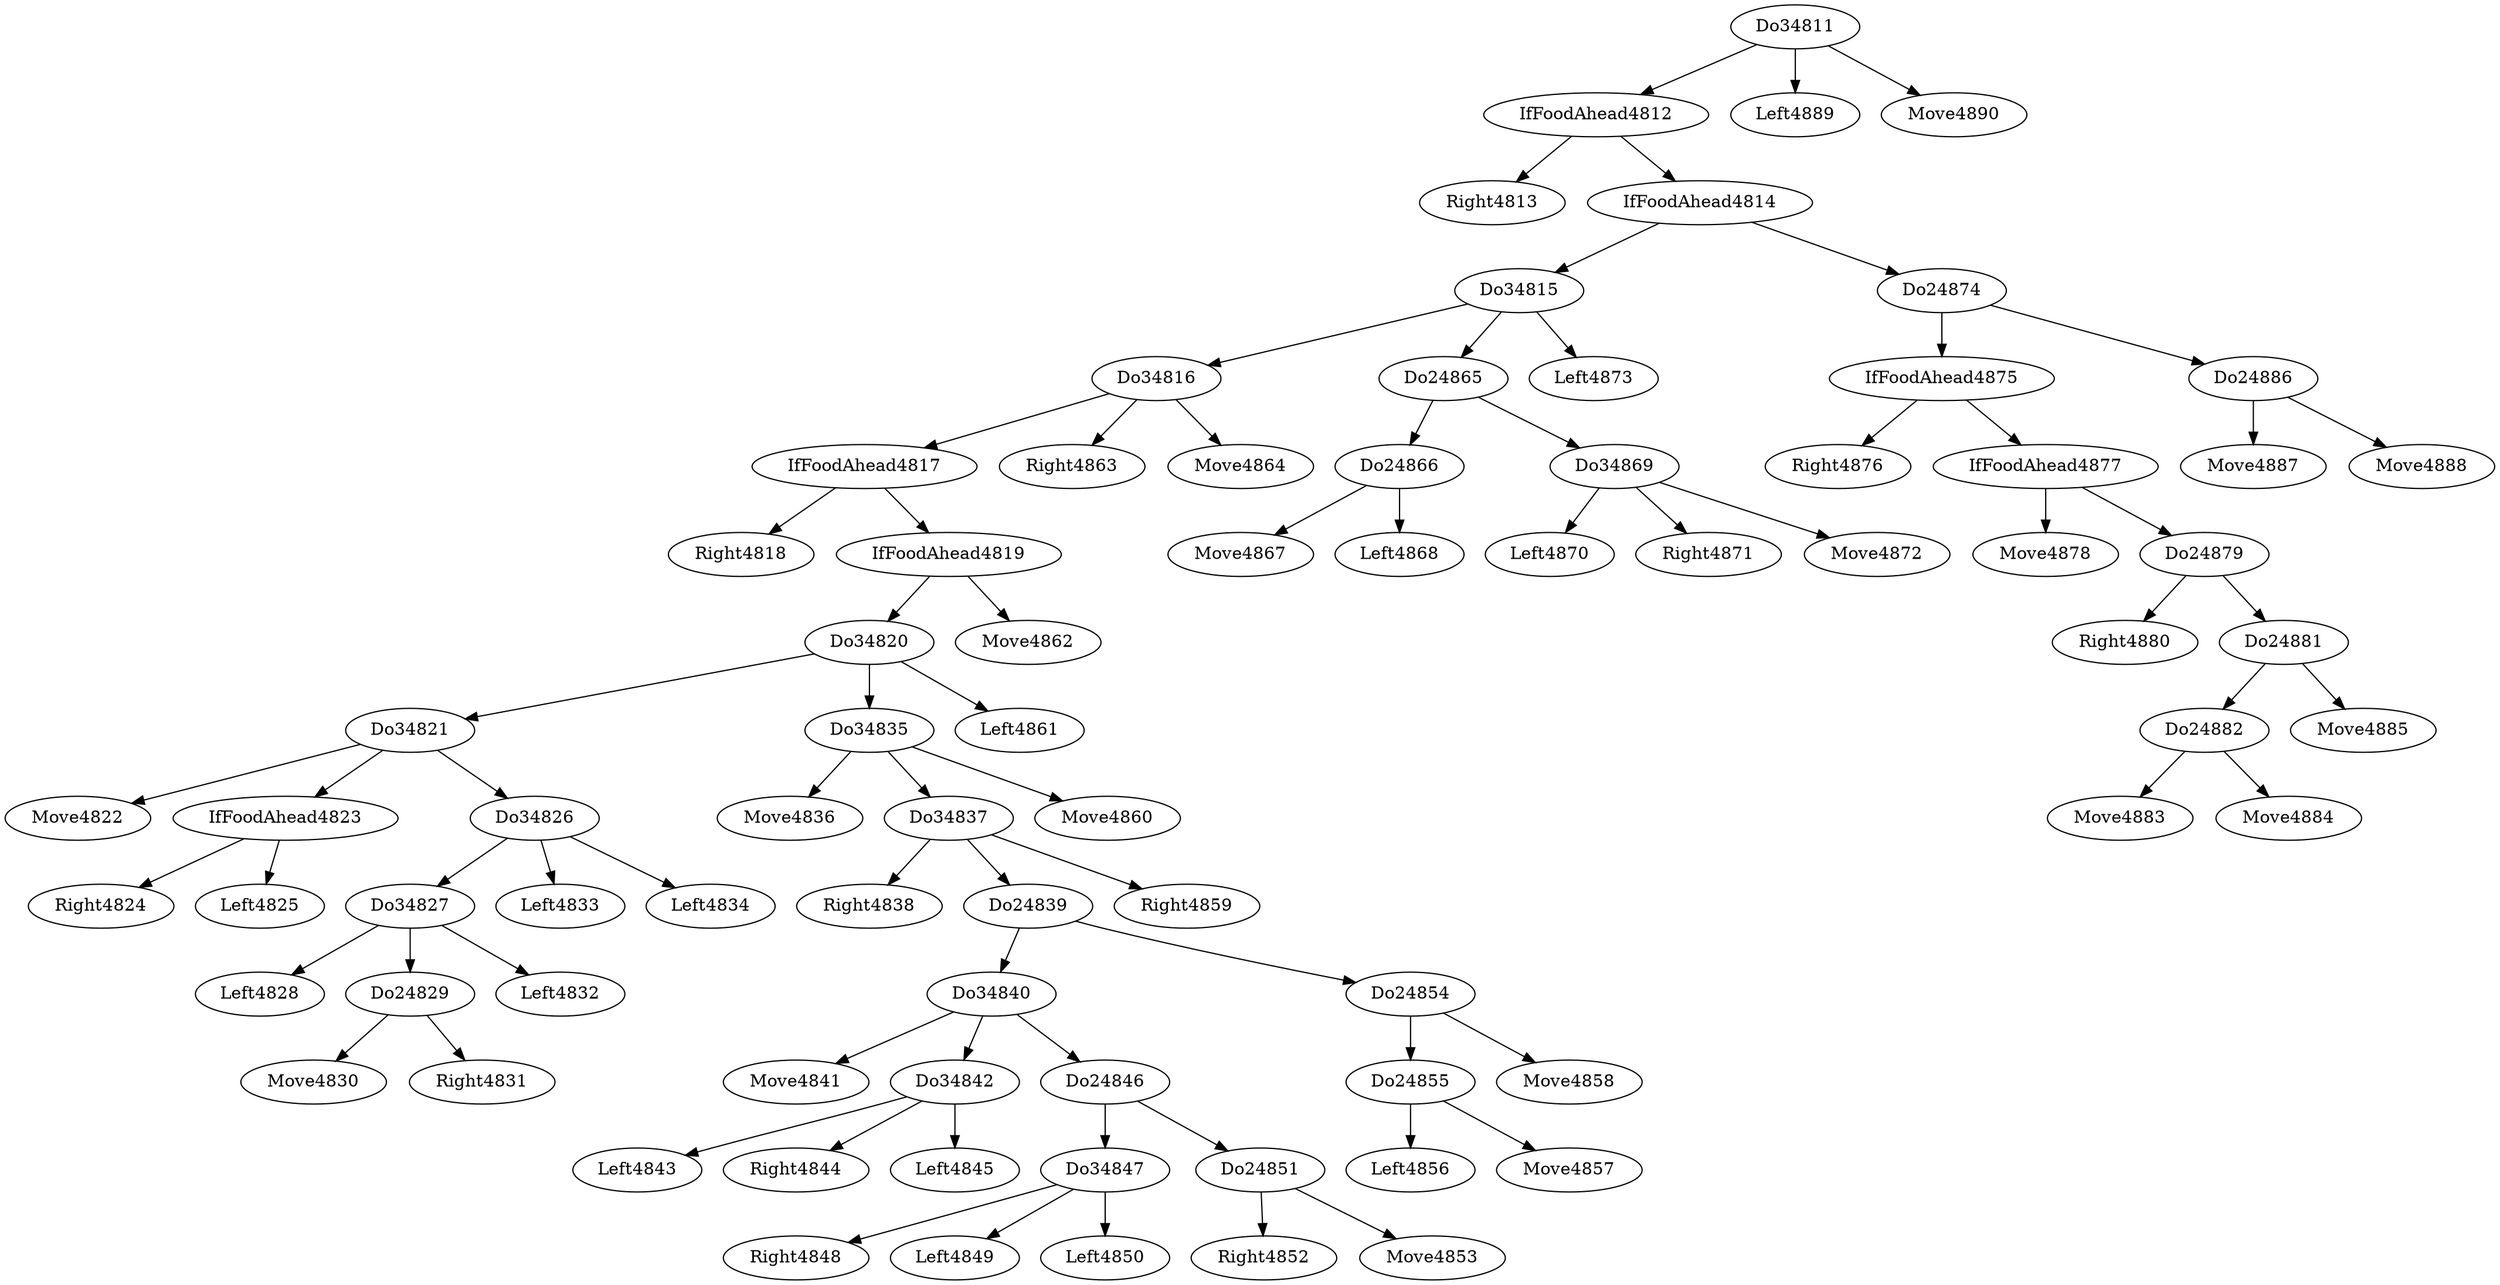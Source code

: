 digraph T {
	IfFoodAhead4812 -> Right4813
	IfFoodAhead4817 -> Right4818
	Do34821 -> Move4822
	IfFoodAhead4823 -> Right4824
	IfFoodAhead4823 -> Left4825
	Do34821 -> IfFoodAhead4823
	Do34827 -> Left4828
	Do24829 -> Move4830
	Do24829 -> Right4831
	Do34827 -> Do24829
	Do34827 -> Left4832
	Do34826 -> Do34827
	Do34826 -> Left4833
	Do34826 -> Left4834
	Do34821 -> Do34826
	Do34820 -> Do34821
	Do34835 -> Move4836
	Do34837 -> Right4838
	Do34840 -> Move4841
	Do34842 -> Left4843
	Do34842 -> Right4844
	Do34842 -> Left4845
	Do34840 -> Do34842
	Do34847 -> Right4848
	Do34847 -> Left4849
	Do34847 -> Left4850
	Do24846 -> Do34847
	Do24851 -> Right4852
	Do24851 -> Move4853
	Do24846 -> Do24851
	Do34840 -> Do24846
	Do24839 -> Do34840
	Do24855 -> Left4856
	Do24855 -> Move4857
	Do24854 -> Do24855
	Do24854 -> Move4858
	Do24839 -> Do24854
	Do34837 -> Do24839
	Do34837 -> Right4859
	Do34835 -> Do34837
	Do34835 -> Move4860
	Do34820 -> Do34835
	Do34820 -> Left4861
	IfFoodAhead4819 -> Do34820
	IfFoodAhead4819 -> Move4862
	IfFoodAhead4817 -> IfFoodAhead4819
	Do34816 -> IfFoodAhead4817
	Do34816 -> Right4863
	Do34816 -> Move4864
	Do34815 -> Do34816
	Do24866 -> Move4867
	Do24866 -> Left4868
	Do24865 -> Do24866
	Do34869 -> Left4870
	Do34869 -> Right4871
	Do34869 -> Move4872
	Do24865 -> Do34869
	Do34815 -> Do24865
	Do34815 -> Left4873
	IfFoodAhead4814 -> Do34815
	IfFoodAhead4875 -> Right4876
	IfFoodAhead4877 -> Move4878
	Do24879 -> Right4880
	Do24882 -> Move4883
	Do24882 -> Move4884
	Do24881 -> Do24882
	Do24881 -> Move4885
	Do24879 -> Do24881
	IfFoodAhead4877 -> Do24879
	IfFoodAhead4875 -> IfFoodAhead4877
	Do24874 -> IfFoodAhead4875
	Do24886 -> Move4887
	Do24886 -> Move4888
	Do24874 -> Do24886
	IfFoodAhead4814 -> Do24874
	IfFoodAhead4812 -> IfFoodAhead4814
	Do34811 -> IfFoodAhead4812
	Do34811 -> Left4889
	Do34811 -> Move4890
}
